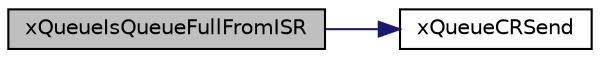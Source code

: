 digraph "xQueueIsQueueFullFromISR"
{
  edge [fontname="Helvetica",fontsize="10",labelfontname="Helvetica",labelfontsize="10"];
  node [fontname="Helvetica",fontsize="10",shape=record];
  rankdir="LR";
  Node40 [label="xQueueIsQueueFullFromISR",height=0.2,width=0.4,color="black", fillcolor="grey75", style="filled", fontcolor="black"];
  Node40 -> Node41 [color="midnightblue",fontsize="10",style="solid",fontname="Helvetica"];
  Node41 [label="xQueueCRSend",height=0.2,width=0.4,color="black", fillcolor="white", style="filled",URL="$queue_8h.html#abb5d7bd9b62f2b642104fde73c1c666b"];
}
